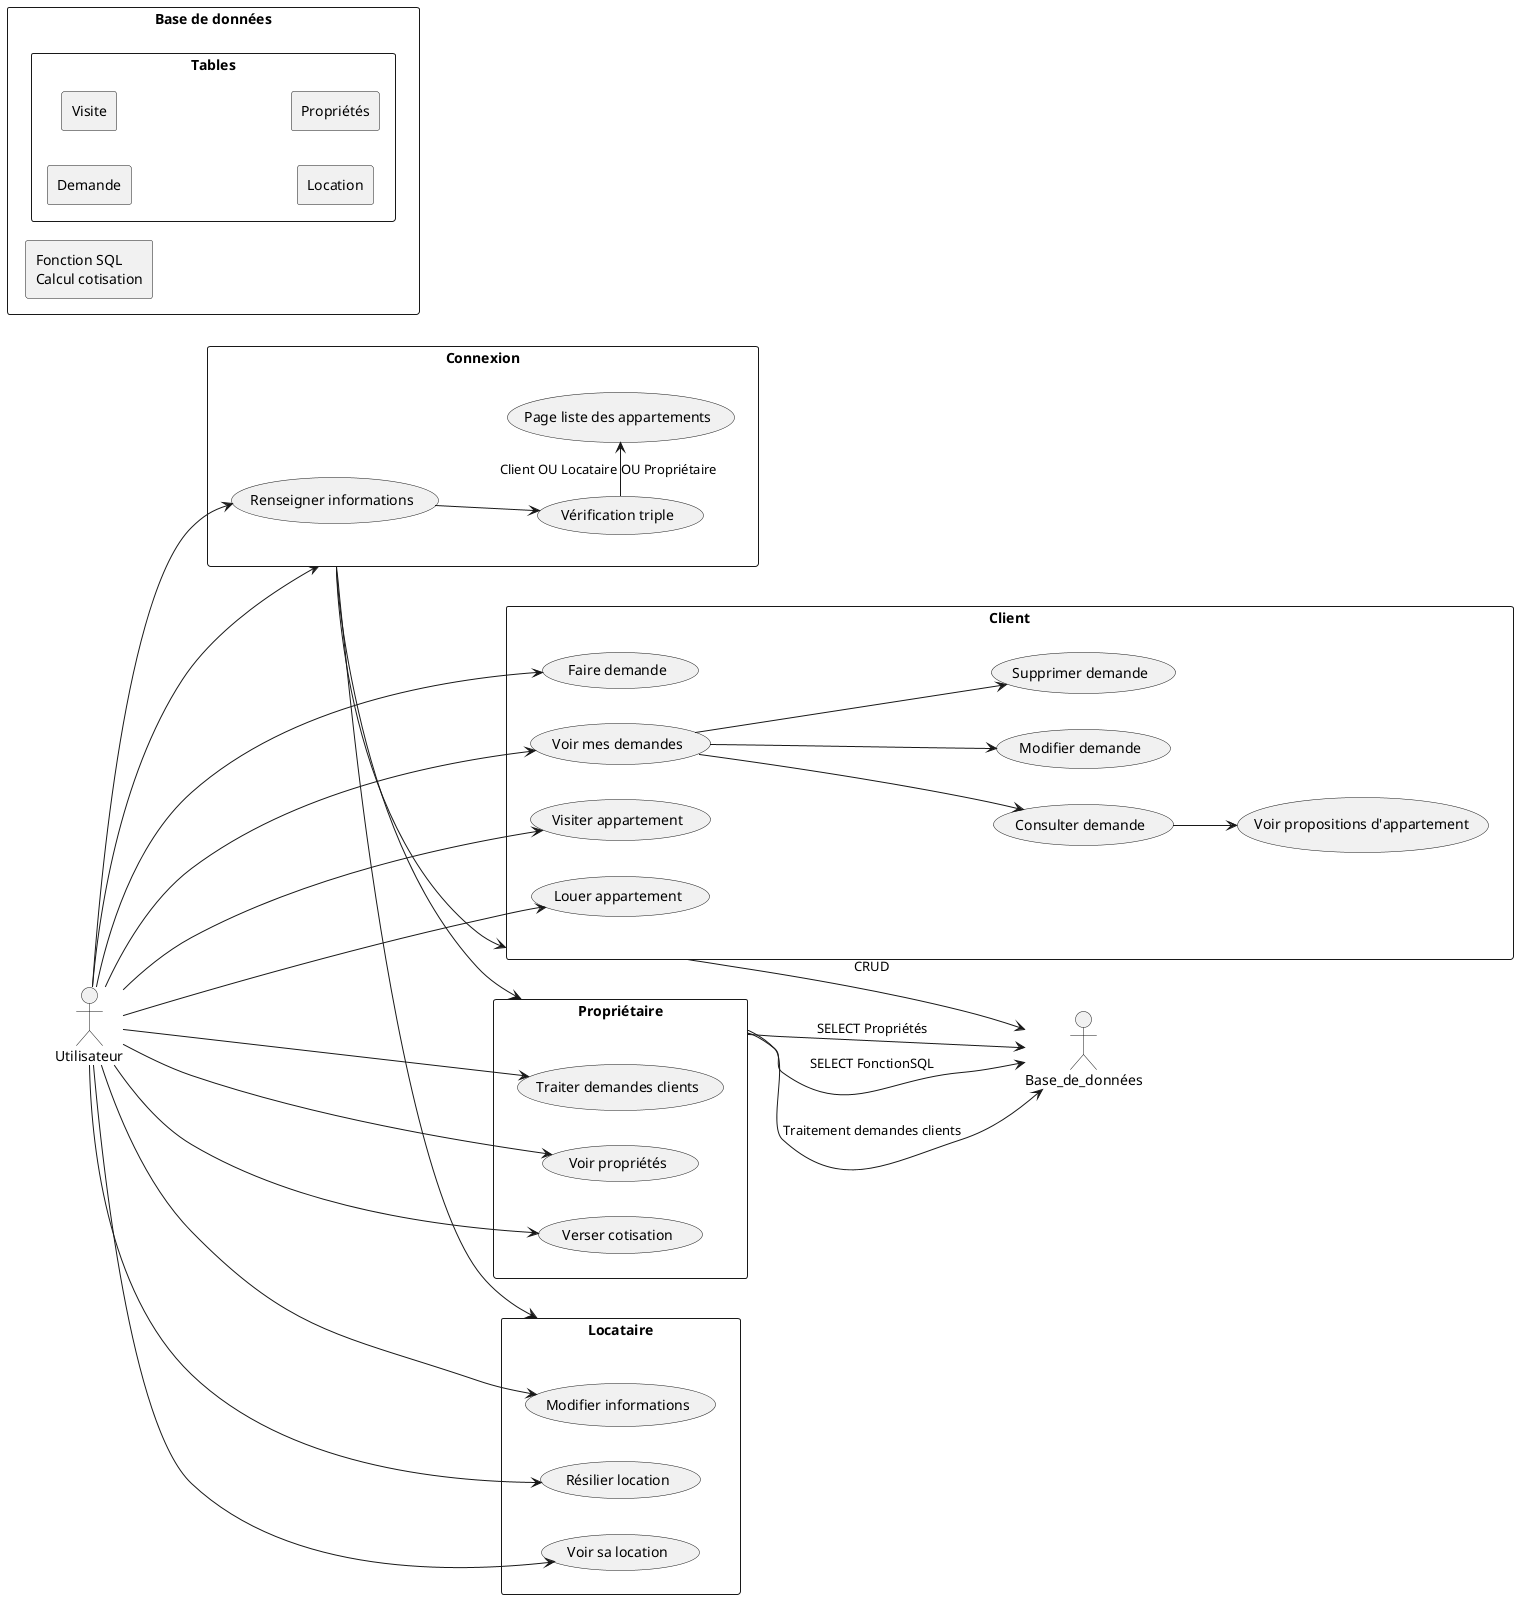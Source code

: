 @startuml GSB
left to right direction

actor "Utilisateur" as User

rectangle "Connexion" {
    User --> (Renseigner informations)
    (Renseigner informations) --> (Vérification triple)
        (Vérification triple) -right-> (Page liste des appartements) : Client OU Locataire OU Propriétaire
}

rectangle "Client" {
    User --> (Faire demande)
    User --> (Voir mes demandes)
    (Voir mes demandes) --> (Modifier demande)
    (Voir mes demandes) --> (Supprimer demande)
    (Voir mes demandes) --> (Consulter demande)
    (Consulter demande) --> (Voir propositions d'appartement)
    User --> (Visiter appartement)
    User --> (Louer appartement)
}

rectangle "Locataire" {
    User --> (Voir sa location)
    User --> (Modifier informations)
    User --> (Résilier location)
}

rectangle "Propriétaire" {
    User --> (Traiter demandes clients)
    User --> (Voir propriétés)
    User --> (Verser cotisation)
}

rectangle "Base de données" {
    rectangle "Tables" {
        rectangle "Demande" as Demande
        rectangle "Visite" as Visite
        rectangle "Location" as Location
        rectangle "Propriétés" as Proprietes
    }
    rectangle "Fonction SQL\nCalcul cotisation" as FonctionSQL
}

User --> Connexion
Connexion --> Client
Connexion --> Locataire
Connexion --> Propriétaire

Client -> Base_de_données : CRUD



Propriétaire --> Base_de_données : Traitement demandes clients
Propriétaire --> Base_de_données : SELECT Propriétés
Propriétaire --> Base_de_données : SELECT FonctionSQL

@enduml
